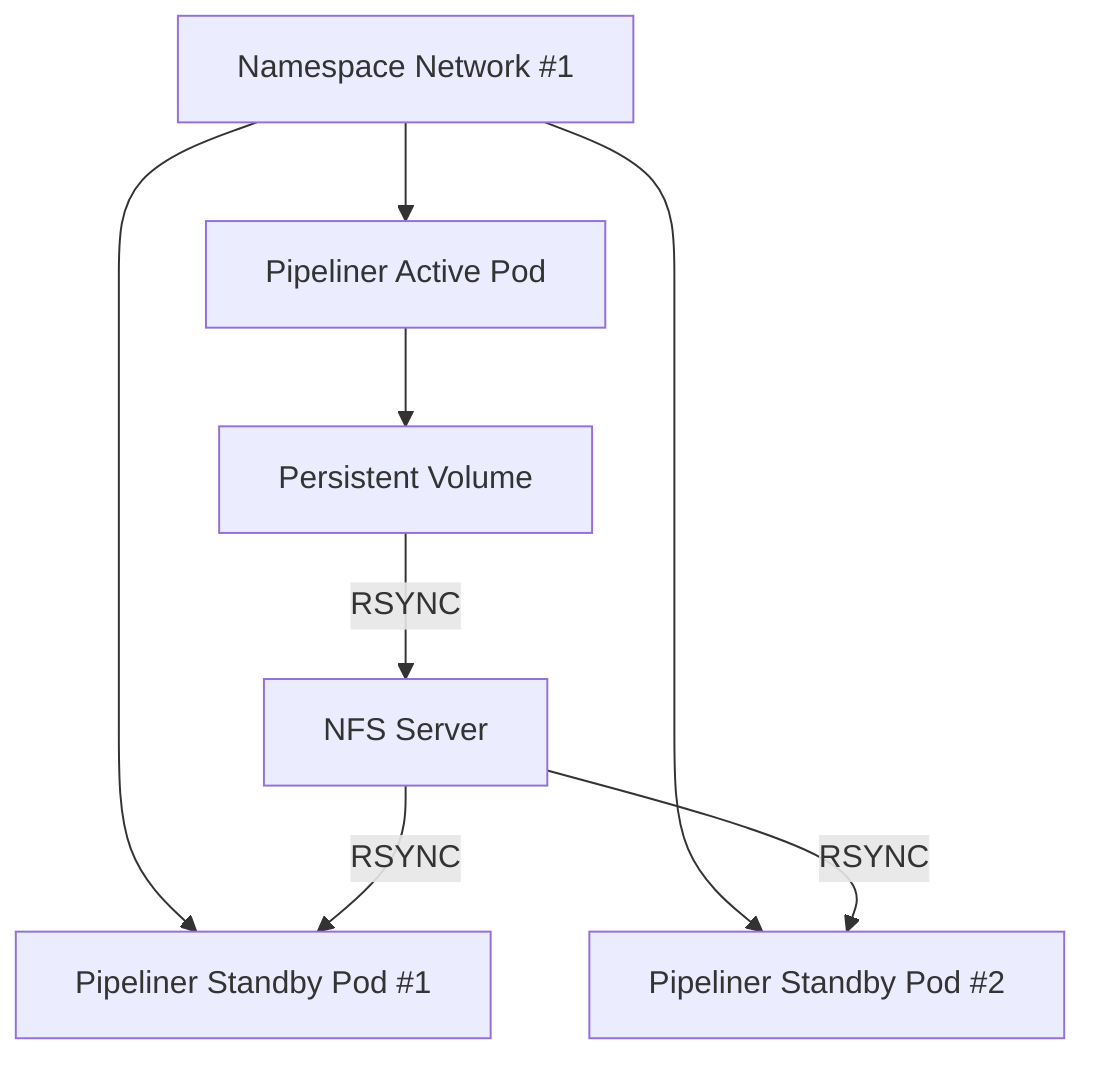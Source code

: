 graph TD
    A[Namespace Network #1]
    A --> B[Pipeliner Active Pod]
    A --> C[Pipeliner Standby Pod #1]
    A --> D[Pipeliner Standby Pod #2]
    B --> E[Persistent Volume]
    E -->|RSYNC| F[NFS Server]
    F -->|RSYNC| C
    F -->|RSYNC| D